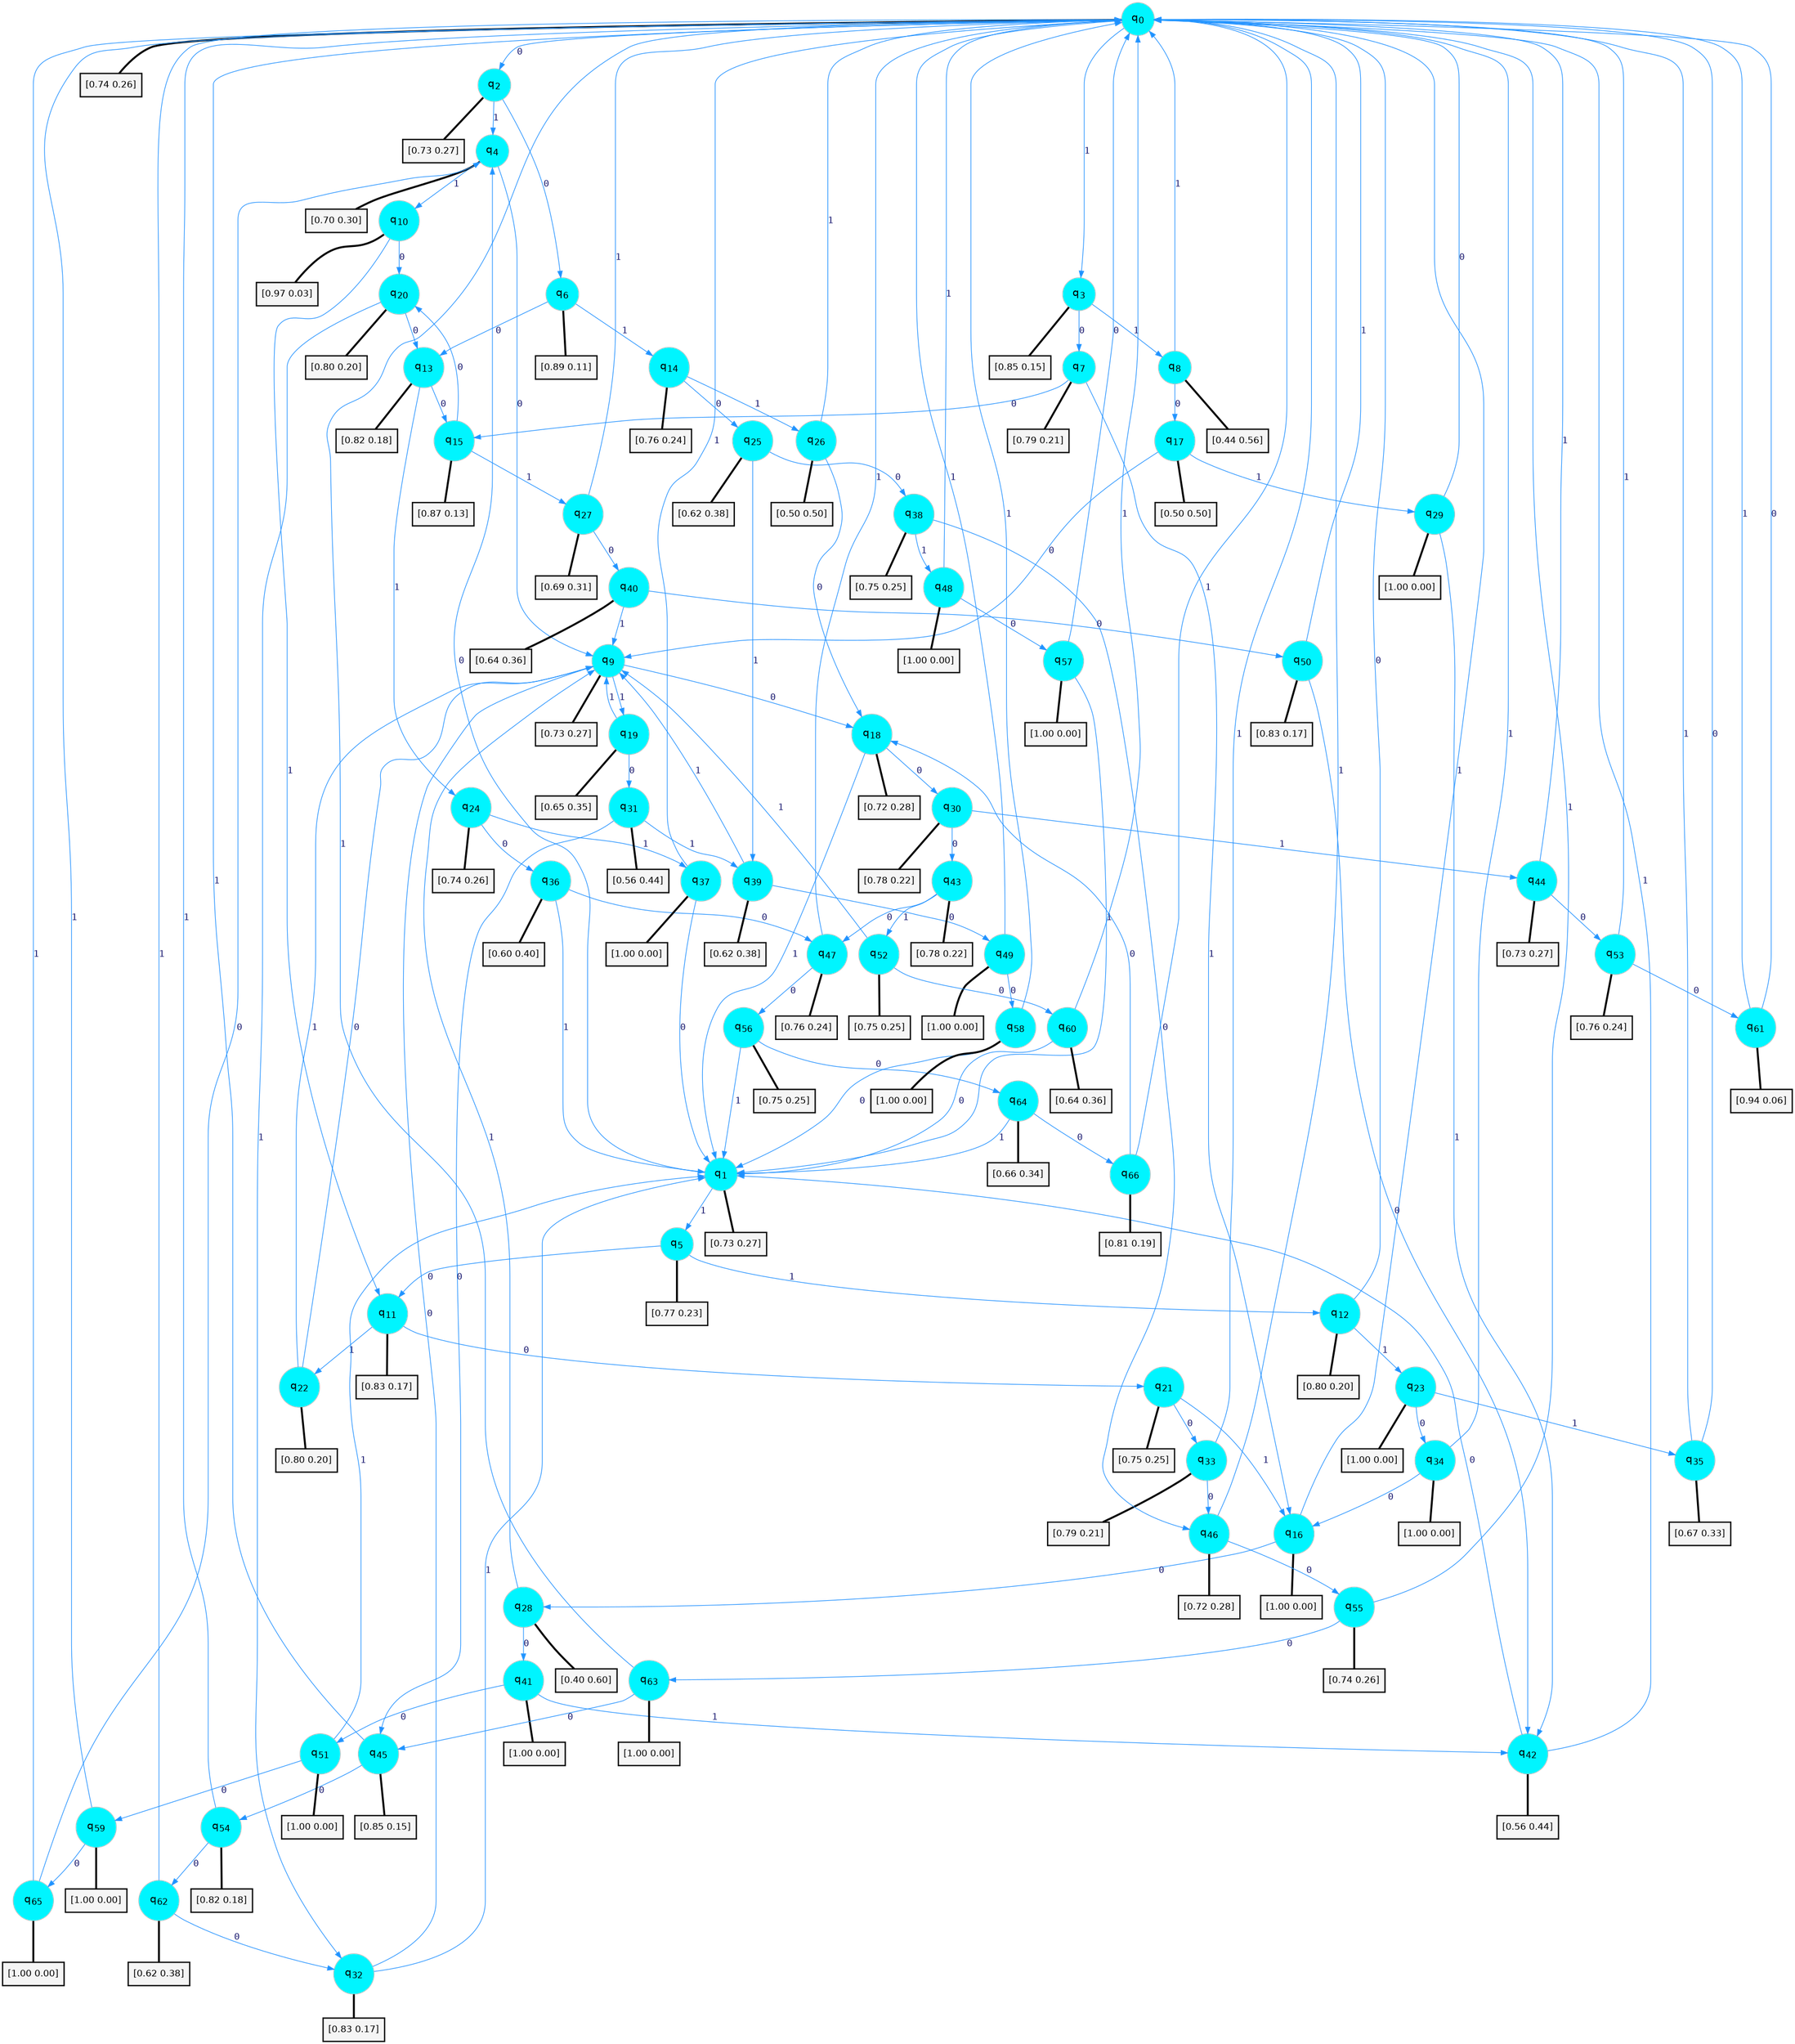 digraph G {
graph [
bgcolor=transparent, dpi=300, rankdir=TD, size="40,25"];
node [
color=gray, fillcolor=turquoise1, fontcolor=black, fontname=Helvetica, fontsize=16, fontweight=bold, shape=circle, style=filled];
edge [
arrowsize=1, color=dodgerblue1, fontcolor=midnightblue, fontname=courier, fontweight=bold, penwidth=1, style=solid, weight=20];
0[label=<q<SUB>0</SUB>>];
1[label=<q<SUB>1</SUB>>];
2[label=<q<SUB>2</SUB>>];
3[label=<q<SUB>3</SUB>>];
4[label=<q<SUB>4</SUB>>];
5[label=<q<SUB>5</SUB>>];
6[label=<q<SUB>6</SUB>>];
7[label=<q<SUB>7</SUB>>];
8[label=<q<SUB>8</SUB>>];
9[label=<q<SUB>9</SUB>>];
10[label=<q<SUB>10</SUB>>];
11[label=<q<SUB>11</SUB>>];
12[label=<q<SUB>12</SUB>>];
13[label=<q<SUB>13</SUB>>];
14[label=<q<SUB>14</SUB>>];
15[label=<q<SUB>15</SUB>>];
16[label=<q<SUB>16</SUB>>];
17[label=<q<SUB>17</SUB>>];
18[label=<q<SUB>18</SUB>>];
19[label=<q<SUB>19</SUB>>];
20[label=<q<SUB>20</SUB>>];
21[label=<q<SUB>21</SUB>>];
22[label=<q<SUB>22</SUB>>];
23[label=<q<SUB>23</SUB>>];
24[label=<q<SUB>24</SUB>>];
25[label=<q<SUB>25</SUB>>];
26[label=<q<SUB>26</SUB>>];
27[label=<q<SUB>27</SUB>>];
28[label=<q<SUB>28</SUB>>];
29[label=<q<SUB>29</SUB>>];
30[label=<q<SUB>30</SUB>>];
31[label=<q<SUB>31</SUB>>];
32[label=<q<SUB>32</SUB>>];
33[label=<q<SUB>33</SUB>>];
34[label=<q<SUB>34</SUB>>];
35[label=<q<SUB>35</SUB>>];
36[label=<q<SUB>36</SUB>>];
37[label=<q<SUB>37</SUB>>];
38[label=<q<SUB>38</SUB>>];
39[label=<q<SUB>39</SUB>>];
40[label=<q<SUB>40</SUB>>];
41[label=<q<SUB>41</SUB>>];
42[label=<q<SUB>42</SUB>>];
43[label=<q<SUB>43</SUB>>];
44[label=<q<SUB>44</SUB>>];
45[label=<q<SUB>45</SUB>>];
46[label=<q<SUB>46</SUB>>];
47[label=<q<SUB>47</SUB>>];
48[label=<q<SUB>48</SUB>>];
49[label=<q<SUB>49</SUB>>];
50[label=<q<SUB>50</SUB>>];
51[label=<q<SUB>51</SUB>>];
52[label=<q<SUB>52</SUB>>];
53[label=<q<SUB>53</SUB>>];
54[label=<q<SUB>54</SUB>>];
55[label=<q<SUB>55</SUB>>];
56[label=<q<SUB>56</SUB>>];
57[label=<q<SUB>57</SUB>>];
58[label=<q<SUB>58</SUB>>];
59[label=<q<SUB>59</SUB>>];
60[label=<q<SUB>60</SUB>>];
61[label=<q<SUB>61</SUB>>];
62[label=<q<SUB>62</SUB>>];
63[label=<q<SUB>63</SUB>>];
64[label=<q<SUB>64</SUB>>];
65[label=<q<SUB>65</SUB>>];
66[label=<q<SUB>66</SUB>>];
67[label="[0.74 0.26]", shape=box,fontcolor=black, fontname=Helvetica, fontsize=14, penwidth=2, fillcolor=whitesmoke,color=black];
68[label="[0.73 0.27]", shape=box,fontcolor=black, fontname=Helvetica, fontsize=14, penwidth=2, fillcolor=whitesmoke,color=black];
69[label="[0.73 0.27]", shape=box,fontcolor=black, fontname=Helvetica, fontsize=14, penwidth=2, fillcolor=whitesmoke,color=black];
70[label="[0.85 0.15]", shape=box,fontcolor=black, fontname=Helvetica, fontsize=14, penwidth=2, fillcolor=whitesmoke,color=black];
71[label="[0.70 0.30]", shape=box,fontcolor=black, fontname=Helvetica, fontsize=14, penwidth=2, fillcolor=whitesmoke,color=black];
72[label="[0.77 0.23]", shape=box,fontcolor=black, fontname=Helvetica, fontsize=14, penwidth=2, fillcolor=whitesmoke,color=black];
73[label="[0.89 0.11]", shape=box,fontcolor=black, fontname=Helvetica, fontsize=14, penwidth=2, fillcolor=whitesmoke,color=black];
74[label="[0.79 0.21]", shape=box,fontcolor=black, fontname=Helvetica, fontsize=14, penwidth=2, fillcolor=whitesmoke,color=black];
75[label="[0.44 0.56]", shape=box,fontcolor=black, fontname=Helvetica, fontsize=14, penwidth=2, fillcolor=whitesmoke,color=black];
76[label="[0.73 0.27]", shape=box,fontcolor=black, fontname=Helvetica, fontsize=14, penwidth=2, fillcolor=whitesmoke,color=black];
77[label="[0.97 0.03]", shape=box,fontcolor=black, fontname=Helvetica, fontsize=14, penwidth=2, fillcolor=whitesmoke,color=black];
78[label="[0.83 0.17]", shape=box,fontcolor=black, fontname=Helvetica, fontsize=14, penwidth=2, fillcolor=whitesmoke,color=black];
79[label="[0.80 0.20]", shape=box,fontcolor=black, fontname=Helvetica, fontsize=14, penwidth=2, fillcolor=whitesmoke,color=black];
80[label="[0.82 0.18]", shape=box,fontcolor=black, fontname=Helvetica, fontsize=14, penwidth=2, fillcolor=whitesmoke,color=black];
81[label="[0.76 0.24]", shape=box,fontcolor=black, fontname=Helvetica, fontsize=14, penwidth=2, fillcolor=whitesmoke,color=black];
82[label="[0.87 0.13]", shape=box,fontcolor=black, fontname=Helvetica, fontsize=14, penwidth=2, fillcolor=whitesmoke,color=black];
83[label="[1.00 0.00]", shape=box,fontcolor=black, fontname=Helvetica, fontsize=14, penwidth=2, fillcolor=whitesmoke,color=black];
84[label="[0.50 0.50]", shape=box,fontcolor=black, fontname=Helvetica, fontsize=14, penwidth=2, fillcolor=whitesmoke,color=black];
85[label="[0.72 0.28]", shape=box,fontcolor=black, fontname=Helvetica, fontsize=14, penwidth=2, fillcolor=whitesmoke,color=black];
86[label="[0.65 0.35]", shape=box,fontcolor=black, fontname=Helvetica, fontsize=14, penwidth=2, fillcolor=whitesmoke,color=black];
87[label="[0.80 0.20]", shape=box,fontcolor=black, fontname=Helvetica, fontsize=14, penwidth=2, fillcolor=whitesmoke,color=black];
88[label="[0.75 0.25]", shape=box,fontcolor=black, fontname=Helvetica, fontsize=14, penwidth=2, fillcolor=whitesmoke,color=black];
89[label="[0.80 0.20]", shape=box,fontcolor=black, fontname=Helvetica, fontsize=14, penwidth=2, fillcolor=whitesmoke,color=black];
90[label="[1.00 0.00]", shape=box,fontcolor=black, fontname=Helvetica, fontsize=14, penwidth=2, fillcolor=whitesmoke,color=black];
91[label="[0.74 0.26]", shape=box,fontcolor=black, fontname=Helvetica, fontsize=14, penwidth=2, fillcolor=whitesmoke,color=black];
92[label="[0.62 0.38]", shape=box,fontcolor=black, fontname=Helvetica, fontsize=14, penwidth=2, fillcolor=whitesmoke,color=black];
93[label="[0.50 0.50]", shape=box,fontcolor=black, fontname=Helvetica, fontsize=14, penwidth=2, fillcolor=whitesmoke,color=black];
94[label="[0.69 0.31]", shape=box,fontcolor=black, fontname=Helvetica, fontsize=14, penwidth=2, fillcolor=whitesmoke,color=black];
95[label="[0.40 0.60]", shape=box,fontcolor=black, fontname=Helvetica, fontsize=14, penwidth=2, fillcolor=whitesmoke,color=black];
96[label="[1.00 0.00]", shape=box,fontcolor=black, fontname=Helvetica, fontsize=14, penwidth=2, fillcolor=whitesmoke,color=black];
97[label="[0.78 0.22]", shape=box,fontcolor=black, fontname=Helvetica, fontsize=14, penwidth=2, fillcolor=whitesmoke,color=black];
98[label="[0.56 0.44]", shape=box,fontcolor=black, fontname=Helvetica, fontsize=14, penwidth=2, fillcolor=whitesmoke,color=black];
99[label="[0.83 0.17]", shape=box,fontcolor=black, fontname=Helvetica, fontsize=14, penwidth=2, fillcolor=whitesmoke,color=black];
100[label="[0.79 0.21]", shape=box,fontcolor=black, fontname=Helvetica, fontsize=14, penwidth=2, fillcolor=whitesmoke,color=black];
101[label="[1.00 0.00]", shape=box,fontcolor=black, fontname=Helvetica, fontsize=14, penwidth=2, fillcolor=whitesmoke,color=black];
102[label="[0.67 0.33]", shape=box,fontcolor=black, fontname=Helvetica, fontsize=14, penwidth=2, fillcolor=whitesmoke,color=black];
103[label="[0.60 0.40]", shape=box,fontcolor=black, fontname=Helvetica, fontsize=14, penwidth=2, fillcolor=whitesmoke,color=black];
104[label="[1.00 0.00]", shape=box,fontcolor=black, fontname=Helvetica, fontsize=14, penwidth=2, fillcolor=whitesmoke,color=black];
105[label="[0.75 0.25]", shape=box,fontcolor=black, fontname=Helvetica, fontsize=14, penwidth=2, fillcolor=whitesmoke,color=black];
106[label="[0.62 0.38]", shape=box,fontcolor=black, fontname=Helvetica, fontsize=14, penwidth=2, fillcolor=whitesmoke,color=black];
107[label="[0.64 0.36]", shape=box,fontcolor=black, fontname=Helvetica, fontsize=14, penwidth=2, fillcolor=whitesmoke,color=black];
108[label="[1.00 0.00]", shape=box,fontcolor=black, fontname=Helvetica, fontsize=14, penwidth=2, fillcolor=whitesmoke,color=black];
109[label="[0.56 0.44]", shape=box,fontcolor=black, fontname=Helvetica, fontsize=14, penwidth=2, fillcolor=whitesmoke,color=black];
110[label="[0.78 0.22]", shape=box,fontcolor=black, fontname=Helvetica, fontsize=14, penwidth=2, fillcolor=whitesmoke,color=black];
111[label="[0.73 0.27]", shape=box,fontcolor=black, fontname=Helvetica, fontsize=14, penwidth=2, fillcolor=whitesmoke,color=black];
112[label="[0.85 0.15]", shape=box,fontcolor=black, fontname=Helvetica, fontsize=14, penwidth=2, fillcolor=whitesmoke,color=black];
113[label="[0.72 0.28]", shape=box,fontcolor=black, fontname=Helvetica, fontsize=14, penwidth=2, fillcolor=whitesmoke,color=black];
114[label="[0.76 0.24]", shape=box,fontcolor=black, fontname=Helvetica, fontsize=14, penwidth=2, fillcolor=whitesmoke,color=black];
115[label="[1.00 0.00]", shape=box,fontcolor=black, fontname=Helvetica, fontsize=14, penwidth=2, fillcolor=whitesmoke,color=black];
116[label="[1.00 0.00]", shape=box,fontcolor=black, fontname=Helvetica, fontsize=14, penwidth=2, fillcolor=whitesmoke,color=black];
117[label="[0.83 0.17]", shape=box,fontcolor=black, fontname=Helvetica, fontsize=14, penwidth=2, fillcolor=whitesmoke,color=black];
118[label="[1.00 0.00]", shape=box,fontcolor=black, fontname=Helvetica, fontsize=14, penwidth=2, fillcolor=whitesmoke,color=black];
119[label="[0.75 0.25]", shape=box,fontcolor=black, fontname=Helvetica, fontsize=14, penwidth=2, fillcolor=whitesmoke,color=black];
120[label="[0.76 0.24]", shape=box,fontcolor=black, fontname=Helvetica, fontsize=14, penwidth=2, fillcolor=whitesmoke,color=black];
121[label="[0.82 0.18]", shape=box,fontcolor=black, fontname=Helvetica, fontsize=14, penwidth=2, fillcolor=whitesmoke,color=black];
122[label="[0.74 0.26]", shape=box,fontcolor=black, fontname=Helvetica, fontsize=14, penwidth=2, fillcolor=whitesmoke,color=black];
123[label="[0.75 0.25]", shape=box,fontcolor=black, fontname=Helvetica, fontsize=14, penwidth=2, fillcolor=whitesmoke,color=black];
124[label="[1.00 0.00]", shape=box,fontcolor=black, fontname=Helvetica, fontsize=14, penwidth=2, fillcolor=whitesmoke,color=black];
125[label="[1.00 0.00]", shape=box,fontcolor=black, fontname=Helvetica, fontsize=14, penwidth=2, fillcolor=whitesmoke,color=black];
126[label="[1.00 0.00]", shape=box,fontcolor=black, fontname=Helvetica, fontsize=14, penwidth=2, fillcolor=whitesmoke,color=black];
127[label="[0.64 0.36]", shape=box,fontcolor=black, fontname=Helvetica, fontsize=14, penwidth=2, fillcolor=whitesmoke,color=black];
128[label="[0.94 0.06]", shape=box,fontcolor=black, fontname=Helvetica, fontsize=14, penwidth=2, fillcolor=whitesmoke,color=black];
129[label="[0.62 0.38]", shape=box,fontcolor=black, fontname=Helvetica, fontsize=14, penwidth=2, fillcolor=whitesmoke,color=black];
130[label="[1.00 0.00]", shape=box,fontcolor=black, fontname=Helvetica, fontsize=14, penwidth=2, fillcolor=whitesmoke,color=black];
131[label="[0.66 0.34]", shape=box,fontcolor=black, fontname=Helvetica, fontsize=14, penwidth=2, fillcolor=whitesmoke,color=black];
132[label="[1.00 0.00]", shape=box,fontcolor=black, fontname=Helvetica, fontsize=14, penwidth=2, fillcolor=whitesmoke,color=black];
133[label="[0.81 0.19]", shape=box,fontcolor=black, fontname=Helvetica, fontsize=14, penwidth=2, fillcolor=whitesmoke,color=black];
0->2 [label=0];
0->3 [label=1];
0->67 [arrowhead=none, penwidth=3,color=black];
1->4 [label=0];
1->5 [label=1];
1->68 [arrowhead=none, penwidth=3,color=black];
2->6 [label=0];
2->4 [label=1];
2->69 [arrowhead=none, penwidth=3,color=black];
3->7 [label=0];
3->8 [label=1];
3->70 [arrowhead=none, penwidth=3,color=black];
4->9 [label=0];
4->10 [label=1];
4->71 [arrowhead=none, penwidth=3,color=black];
5->11 [label=0];
5->12 [label=1];
5->72 [arrowhead=none, penwidth=3,color=black];
6->13 [label=0];
6->14 [label=1];
6->73 [arrowhead=none, penwidth=3,color=black];
7->15 [label=0];
7->16 [label=1];
7->74 [arrowhead=none, penwidth=3,color=black];
8->17 [label=0];
8->0 [label=1];
8->75 [arrowhead=none, penwidth=3,color=black];
9->18 [label=0];
9->19 [label=1];
9->76 [arrowhead=none, penwidth=3,color=black];
10->20 [label=0];
10->11 [label=1];
10->77 [arrowhead=none, penwidth=3,color=black];
11->21 [label=0];
11->22 [label=1];
11->78 [arrowhead=none, penwidth=3,color=black];
12->0 [label=0];
12->23 [label=1];
12->79 [arrowhead=none, penwidth=3,color=black];
13->15 [label=0];
13->24 [label=1];
13->80 [arrowhead=none, penwidth=3,color=black];
14->25 [label=0];
14->26 [label=1];
14->81 [arrowhead=none, penwidth=3,color=black];
15->20 [label=0];
15->27 [label=1];
15->82 [arrowhead=none, penwidth=3,color=black];
16->28 [label=0];
16->0 [label=1];
16->83 [arrowhead=none, penwidth=3,color=black];
17->9 [label=0];
17->29 [label=1];
17->84 [arrowhead=none, penwidth=3,color=black];
18->30 [label=0];
18->1 [label=1];
18->85 [arrowhead=none, penwidth=3,color=black];
19->31 [label=0];
19->9 [label=1];
19->86 [arrowhead=none, penwidth=3,color=black];
20->13 [label=0];
20->32 [label=1];
20->87 [arrowhead=none, penwidth=3,color=black];
21->33 [label=0];
21->16 [label=1];
21->88 [arrowhead=none, penwidth=3,color=black];
22->9 [label=0];
22->9 [label=1];
22->89 [arrowhead=none, penwidth=3,color=black];
23->34 [label=0];
23->35 [label=1];
23->90 [arrowhead=none, penwidth=3,color=black];
24->36 [label=0];
24->37 [label=1];
24->91 [arrowhead=none, penwidth=3,color=black];
25->38 [label=0];
25->39 [label=1];
25->92 [arrowhead=none, penwidth=3,color=black];
26->18 [label=0];
26->0 [label=1];
26->93 [arrowhead=none, penwidth=3,color=black];
27->40 [label=0];
27->0 [label=1];
27->94 [arrowhead=none, penwidth=3,color=black];
28->41 [label=0];
28->9 [label=1];
28->95 [arrowhead=none, penwidth=3,color=black];
29->0 [label=0];
29->42 [label=1];
29->96 [arrowhead=none, penwidth=3,color=black];
30->43 [label=0];
30->44 [label=1];
30->97 [arrowhead=none, penwidth=3,color=black];
31->45 [label=0];
31->39 [label=1];
31->98 [arrowhead=none, penwidth=3,color=black];
32->9 [label=0];
32->1 [label=1];
32->99 [arrowhead=none, penwidth=3,color=black];
33->46 [label=0];
33->0 [label=1];
33->100 [arrowhead=none, penwidth=3,color=black];
34->16 [label=0];
34->0 [label=1];
34->101 [arrowhead=none, penwidth=3,color=black];
35->0 [label=0];
35->0 [label=1];
35->102 [arrowhead=none, penwidth=3,color=black];
36->47 [label=0];
36->1 [label=1];
36->103 [arrowhead=none, penwidth=3,color=black];
37->1 [label=0];
37->0 [label=1];
37->104 [arrowhead=none, penwidth=3,color=black];
38->46 [label=0];
38->48 [label=1];
38->105 [arrowhead=none, penwidth=3,color=black];
39->49 [label=0];
39->9 [label=1];
39->106 [arrowhead=none, penwidth=3,color=black];
40->50 [label=0];
40->9 [label=1];
40->107 [arrowhead=none, penwidth=3,color=black];
41->51 [label=0];
41->42 [label=1];
41->108 [arrowhead=none, penwidth=3,color=black];
42->1 [label=0];
42->0 [label=1];
42->109 [arrowhead=none, penwidth=3,color=black];
43->47 [label=0];
43->52 [label=1];
43->110 [arrowhead=none, penwidth=3,color=black];
44->53 [label=0];
44->0 [label=1];
44->111 [arrowhead=none, penwidth=3,color=black];
45->54 [label=0];
45->0 [label=1];
45->112 [arrowhead=none, penwidth=3,color=black];
46->55 [label=0];
46->0 [label=1];
46->113 [arrowhead=none, penwidth=3,color=black];
47->56 [label=0];
47->0 [label=1];
47->114 [arrowhead=none, penwidth=3,color=black];
48->57 [label=0];
48->0 [label=1];
48->115 [arrowhead=none, penwidth=3,color=black];
49->58 [label=0];
49->0 [label=1];
49->116 [arrowhead=none, penwidth=3,color=black];
50->42 [label=0];
50->0 [label=1];
50->117 [arrowhead=none, penwidth=3,color=black];
51->59 [label=0];
51->1 [label=1];
51->118 [arrowhead=none, penwidth=3,color=black];
52->60 [label=0];
52->9 [label=1];
52->119 [arrowhead=none, penwidth=3,color=black];
53->61 [label=0];
53->0 [label=1];
53->120 [arrowhead=none, penwidth=3,color=black];
54->62 [label=0];
54->0 [label=1];
54->121 [arrowhead=none, penwidth=3,color=black];
55->63 [label=0];
55->0 [label=1];
55->122 [arrowhead=none, penwidth=3,color=black];
56->64 [label=0];
56->1 [label=1];
56->123 [arrowhead=none, penwidth=3,color=black];
57->0 [label=0];
57->1 [label=1];
57->124 [arrowhead=none, penwidth=3,color=black];
58->1 [label=0];
58->0 [label=1];
58->125 [arrowhead=none, penwidth=3,color=black];
59->65 [label=0];
59->0 [label=1];
59->126 [arrowhead=none, penwidth=3,color=black];
60->1 [label=0];
60->0 [label=1];
60->127 [arrowhead=none, penwidth=3,color=black];
61->0 [label=0];
61->0 [label=1];
61->128 [arrowhead=none, penwidth=3,color=black];
62->32 [label=0];
62->0 [label=1];
62->129 [arrowhead=none, penwidth=3,color=black];
63->45 [label=0];
63->0 [label=1];
63->130 [arrowhead=none, penwidth=3,color=black];
64->66 [label=0];
64->1 [label=1];
64->131 [arrowhead=none, penwidth=3,color=black];
65->4 [label=0];
65->0 [label=1];
65->132 [arrowhead=none, penwidth=3,color=black];
66->18 [label=0];
66->0 [label=1];
66->133 [arrowhead=none, penwidth=3,color=black];
}
